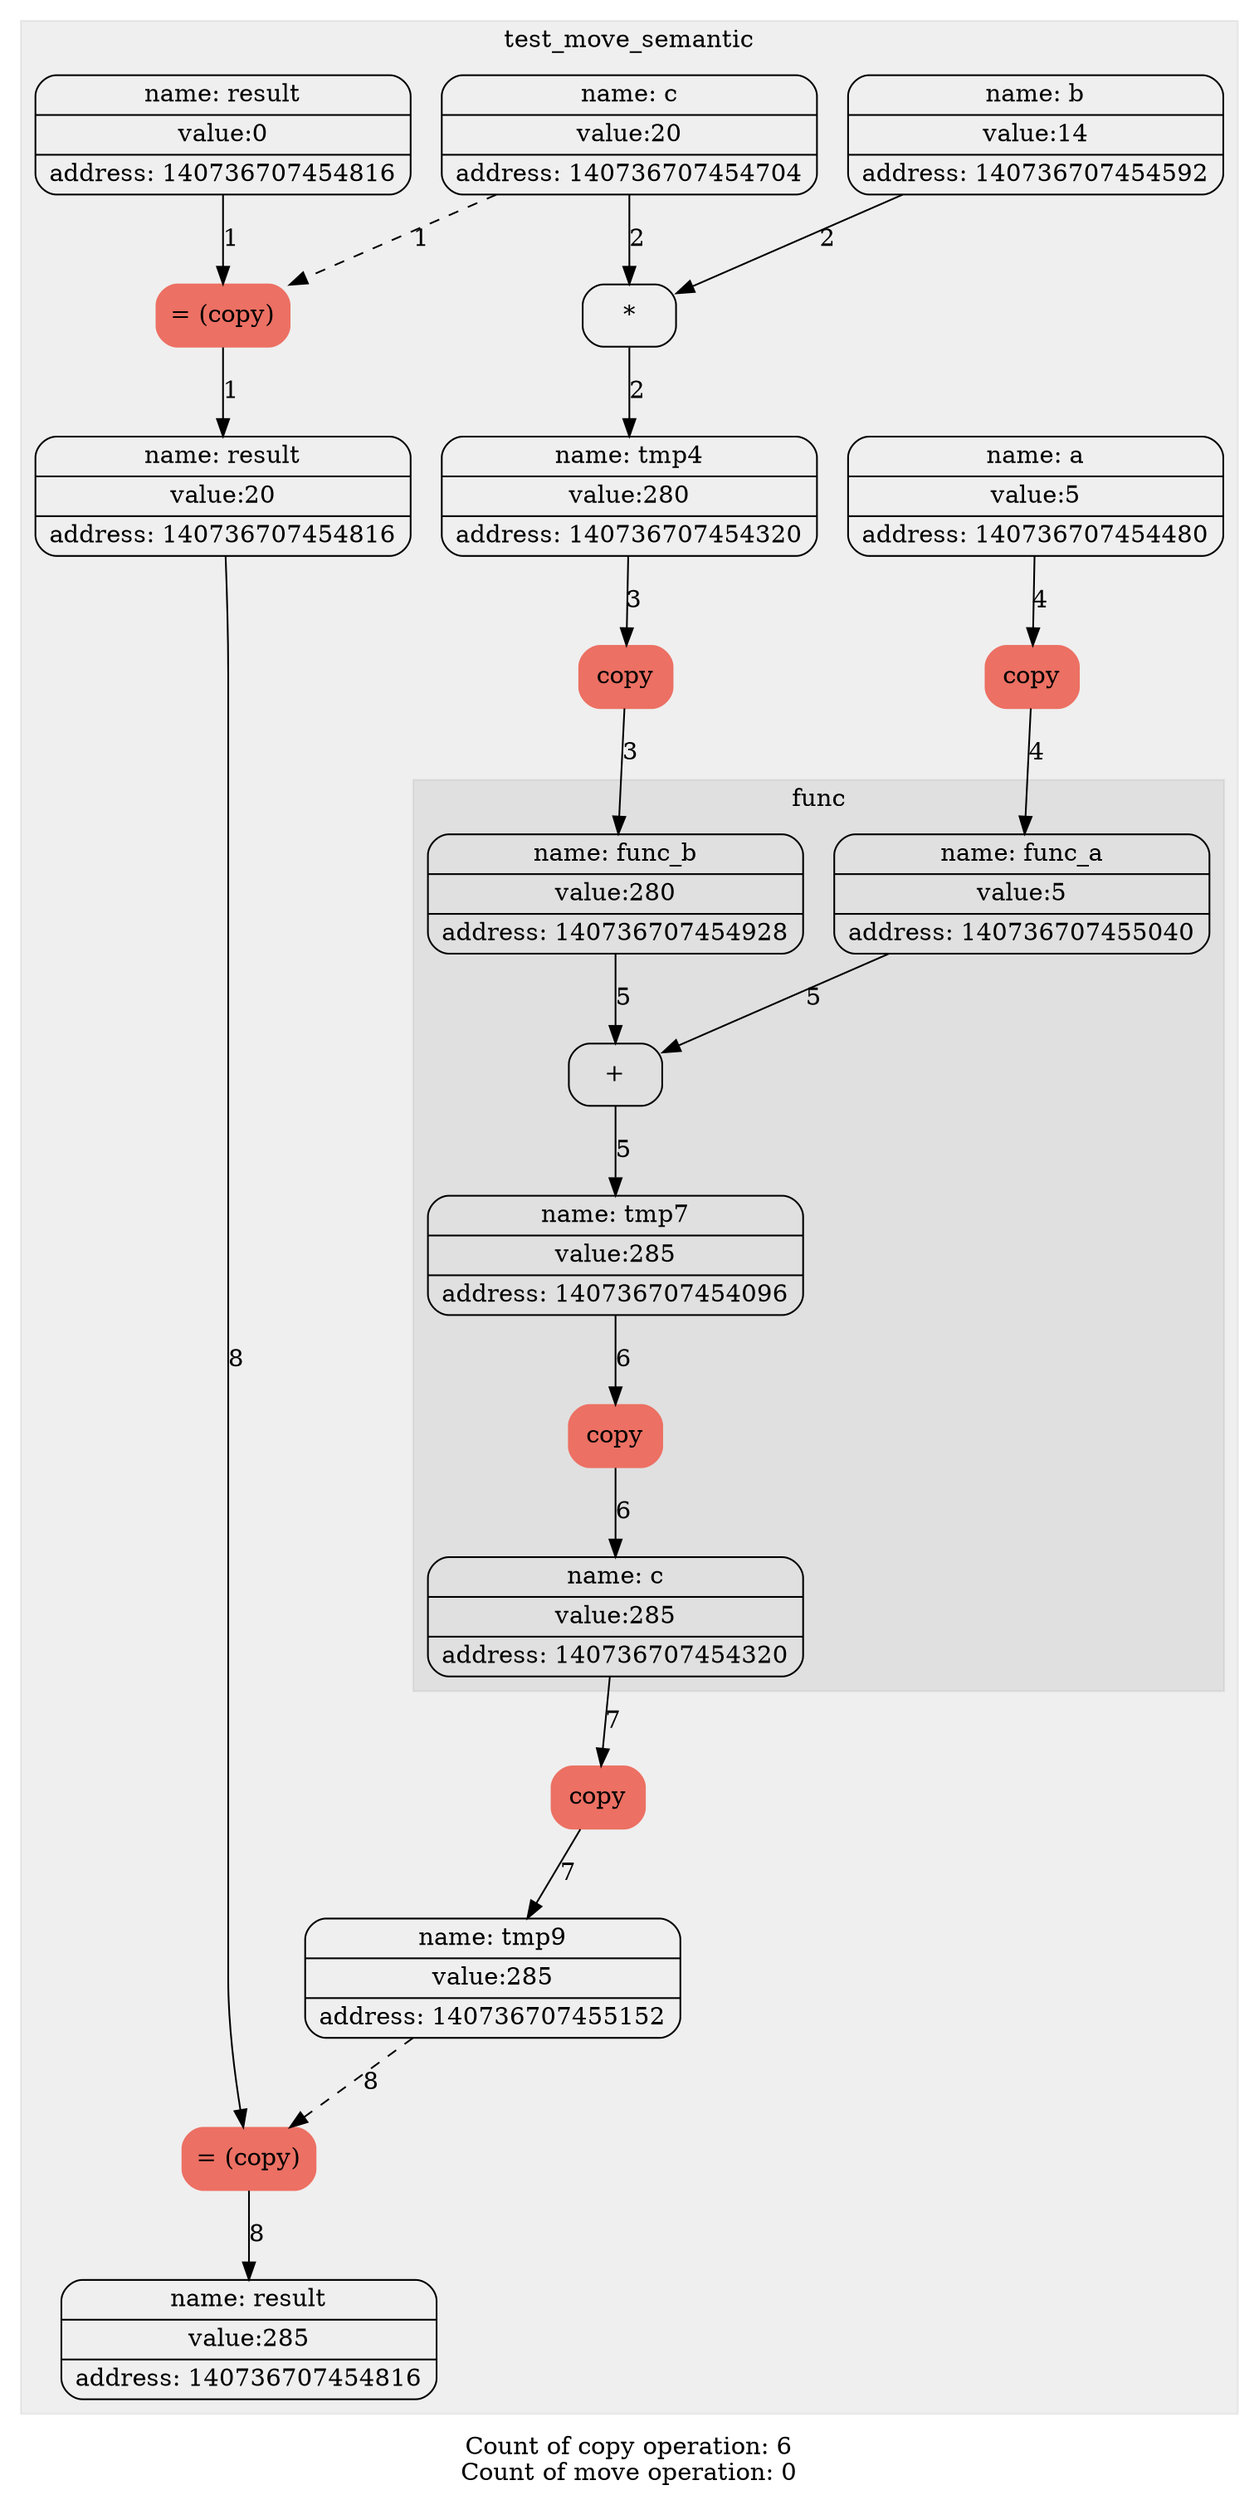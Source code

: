 digraph G{
trankdir=HR;
node[shape=Mrecord];

subgraph "cluster_0" {
label = test_move_semantic;
style= filled
color = "#00000010";
1[label="{ {name: tmp0} | {value:5} | {address: 140736707454480}} " color=""style=""];
1[label="{ {name: a} | {value:5} | {address: 140736707454480}} " color=""style=""];
2[label="{ {name: tmp1} | {value:14} | {address: 140736707454592}} " color=""style=""];
2[label="{ {name: b} | {value:14} | {address: 140736707454592}} " color=""style=""];
3[label="{ {name: tmp2} | {value:20} | {address: 140736707454704}} " color=""style=""];
3[label="{ {name: c} | {value:20} | {address: 140736707454704}} " color=""style=""];
4[label="{ {name: tmp3} | {value:0} | {address: 140736707454816}} " color=""style=""];
4[label="{ {name: result} | {value:0} | {address: 140736707454816}} " color=""style=""];
5[label="= (copy)" color = "#EC7063" style = "filled"];
edge[style = "" color = ""label = "1"]4->5;
edge[style = "dashed" color = ""label = "1"]3->5;
6[label="{ {name: result} | {value:20} | {address: 140736707454816}} " color=""style=""];
edge[style = "" color = ""label = "1"]5->6;
7[label="*" color = "" style = ""];
edge[style = "" color = ""label = "2"]2->7;
edge[style = "" color = ""label = "2"]3->7;
8[label="{ {name: tmp4} | {value:280} | {address: 140736707454320}} " color=""style=""];
edge[style = "" color = ""label = "2"]7->8;
9[label="copy" color = "#EC7063" style = "filled"];
edge[style = "" color = ""label = "3"]8->9;
10[label="{ {name: tmp5} | {value:280} | {address: 140736707454928}} " color=""style=""];
edge[style = "" color = ""label = "3"]9->10;
11[label="copy" color = "#EC7063" style = "filled"];
edge[style = "" color = ""label = "4"]1->11;
12[label="{ {name: tmp6} | {value:5} | {address: 140736707455040}} " color=""style=""];
edge[style = "" color = ""label = "4"]11->12;
12[label="{ {name: func_a} | {value:5} | {address: 140736707455040}} " color=""style=""];
10[label="{ {name: func_b} | {value:280} | {address: 140736707454928}} " color=""style=""];
subgraph "cluster_1" {
label = func;
style= filled
color = "#00000010";
13[label="+" color = "" style = ""];
edge[style = "" color = ""label = "5"]12->13;
edge[style = "" color = ""label = "5"]10->13;
14[label="{ {name: tmp7} | {value:285} | {address: 140736707454096}} " color=""style=""];
edge[style = "" color = ""label = "5"]13->14;
15[label="copy" color = "#EC7063" style = "filled"];
edge[style = "" color = ""label = "6"]14->15;
16[label="{ {name: tmp8} | {value:285} | {address: 140736707454320}} " color=""style=""];
edge[style = "" color = ""label = "6"]15->16;
16[label="{ {name: c} | {value:285} | {address: 140736707454320}} " color=""style=""];
}
17[label="copy" color = "#EC7063" style = "filled"];
edge[style = "" color = ""label = "7"]16->17;
18[label="{ {name: tmp9} | {value:285} | {address: 140736707455152}} " color=""style=""];
edge[style = "" color = ""label = "7"]17->18;
19[label="= (copy)" color = "#EC7063" style = "filled"];
edge[style = "" color = ""label = "8"]6->19;
edge[style = "dashed" color = ""label = "8"]18->19;
20[label="{ {name: result} | {value:285} | {address: 140736707454816}} " color=""style=""];
edge[style = "" color = ""label = "8"]19->20;
}
label="Count of copy operation: 6
Count of move operation: 0"}